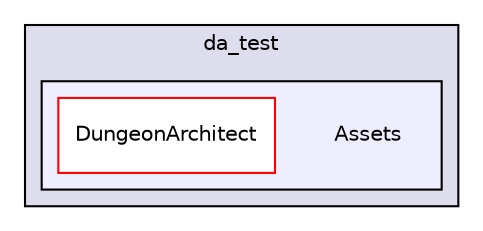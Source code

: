 digraph "F:/gamedev/unity/misc/da_test/Assets" {
  compound=true
  node [ fontsize="10", fontname="Helvetica"];
  edge [ labelfontsize="10", labelfontname="Helvetica"];
  subgraph clusterdir_ff938e3670a5074bd5da4e434d8d2aad {
    graph [ bgcolor="#ddddee", pencolor="black", label="da_test" fontname="Helvetica", fontsize="10", URL="dir_ff938e3670a5074bd5da4e434d8d2aad.html"]
  subgraph clusterdir_9a3ea336a157f3e338873b16fee27773 {
    graph [ bgcolor="#eeeeff", pencolor="black", label="" URL="dir_9a3ea336a157f3e338873b16fee27773.html"];
    dir_9a3ea336a157f3e338873b16fee27773 [shape=plaintext label="Assets"];
    dir_d606502ce614d813d5192c5eb0544bd8 [shape=box label="DungeonArchitect" color="red" fillcolor="white" style="filled" URL="dir_d606502ce614d813d5192c5eb0544bd8.html"];
  }
  }
}
